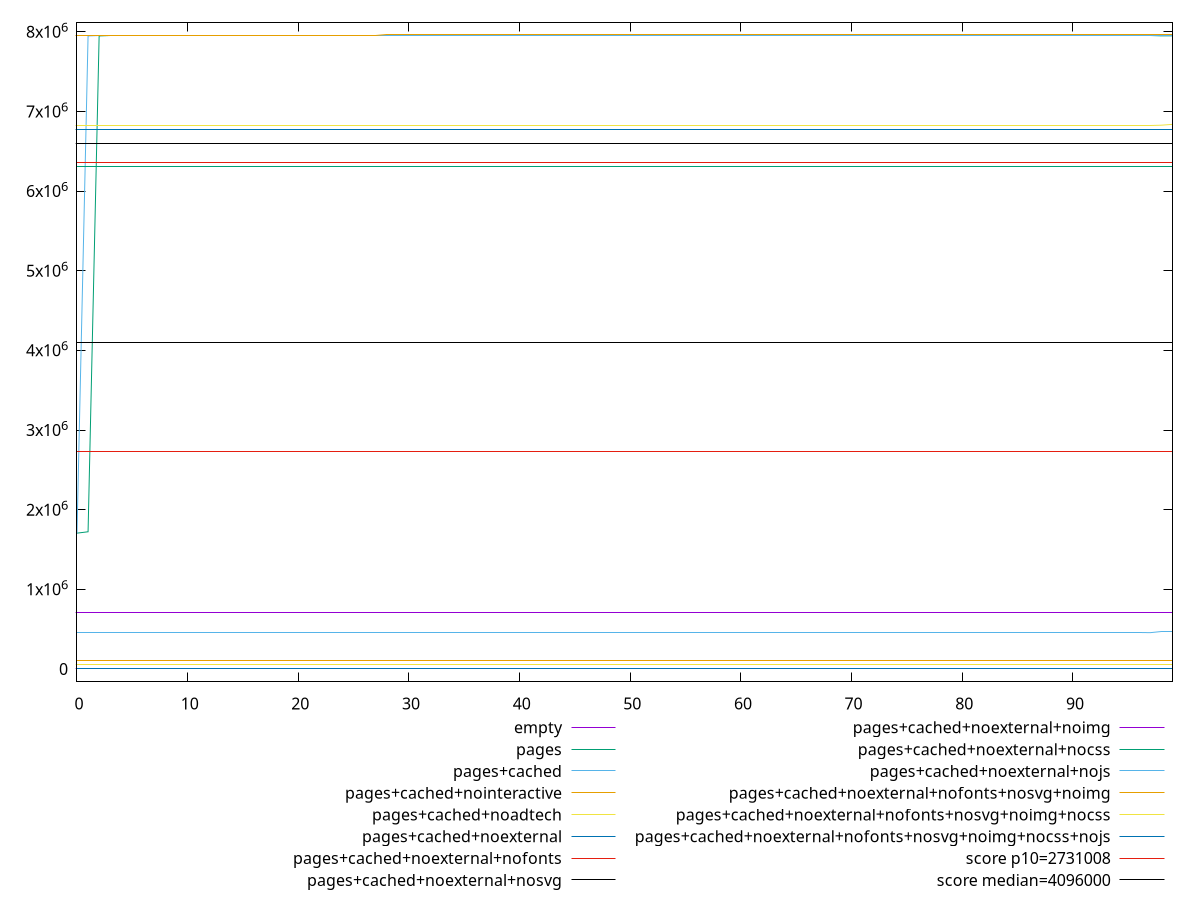 reset

$empty <<EOF
0 292
1 292
2 292
3 292
4 292
5 292
6 292
7 292
8 292
9 292
10 292
11 292
12 292
13 292
14 292
15 292
16 292
17 292
18 292
19 292
20 292
21 292
22 292
23 292
24 292
25 292
26 292
27 292
28 292
29 292
30 292
31 292
32 292
33 292
34 292
35 292
36 292
37 292
38 292
39 292
40 292
41 292
42 292
43 292
44 292
45 292
46 292
47 292
48 292
49 292
50 292
51 292
52 292
53 292
54 292
55 292
56 292
57 292
58 292
59 292
60 292
61 292
62 292
63 292
64 292
65 292
66 292
67 292
68 292
69 292
70 292
71 292
72 292
73 292
74 292
75 292
76 292
77 292
78 292
79 292
80 292
81 292
82 292
83 292
84 292
85 292
86 292
87 292
88 292
89 292
90 292
91 292
92 292
93 292
94 292
95 292
96 292
97 292
98 292
99 292
EOF

$pages <<EOF
0 1704956
1 1722288
2 7947933
3 7947944
4 7947945
5 7947945
6 7947946
7 7947946
8 7947951
9 7947951
10 7947952
11 7947952
12 7947952
13 7947952
14 7947952
15 7947953
16 7947957
17 7947957
18 7947958
19 7947958
20 7947958
21 7947958
22 7947958
23 7947958
24 7947958
25 7947958
26 7947958
27 7947958
28 7947959
29 7947969
30 7947975
31 7947975
32 7947976
33 7947976
34 7947980
35 7947980
36 7947981
37 7947982
38 7947982
39 7947986
40 7947986
41 7947987
42 7947987
43 7947987
44 7947988
45 7947988
46 7947988
47 7947988
48 7947988
49 7947988
50 7947993
51 7947994
52 7947994
53 7947994
54 7947994
55 7947994
56 7947994
57 7947994
58 7947994
59 7947995
60 7948011
61 7948011
62 7948011
63 7948012
64 7948012
65 7948017
66 7948017
67 7948017
68 7948017
69 7948018
70 7948018
71 7948018
72 7948018
73 7948018
74 7948018
75 7948022
76 7948023
77 7948023
78 7948023
79 7948023
80 7948024
81 7948024
82 7948024
83 7948024
84 7948024
85 7948024
86 7948024
87 7948024
88 7948024
89 7948024
90 7948024
91 7948024
92 7948029
93 7948030
94 7948030
95 7948329
96 7948355
97 7948355
98 7948720
99 7948796
EOF

$pagesCached <<EOF
0 1702593
1 7947982
2 7949418
3 7949423
4 7949424
5 7949427
6 7949428
7 7949428
8 7949430
9 7949430
10 7949431
11 7949431
12 7949431
13 7949432
14 7949432
15 7949432
16 7949433
17 7949434
18 7949435
19 7949436
20 7949437
21 7949438
22 7949439
23 7949439
24 7949439
25 7949440
26 7949441
27 7949441
28 7949441
29 7949442
30 7949442
31 7949442
32 7949443
33 7949443
34 7949444
35 7949445
36 7949445
37 7949445
38 7949445
39 7949446
40 7949446
41 7949447
42 7949447
43 7949447
44 7949447
45 7949448
46 7949449
47 7949449
48 7949450
49 7949450
50 7949450
51 7949450
52 7949450
53 7949450
54 7949451
55 7949451
56 7949451
57 7949452
58 7949452
59 7949452
60 7949452
61 7949453
62 7949453
63 7949453
64 7949453
65 7949454
66 7949455
67 7949455
68 7949456
69 7949456
70 7949456
71 7949456
72 7949456
73 7949457
74 7949458
75 7949458
76 7949459
77 7949459
78 7949460
79 7949460
80 7949461
81 7949461
82 7949461
83 7949461
84 7949462
85 7949462
86 7949462
87 7949462
88 7949462
89 7949462
90 7949463
91 7949464
92 7949465
93 7949467
94 7949467
95 7949468
96 7949469
97 7949471
98 7949472
99 7949472
EOF

$pagesCachedNointeractive <<EOF
0 7949427
1 7949430
2 7949431
3 7949431
4 7949434
5 7949436
6 7949443
7 7949444
8 7949445
9 7949445
10 7949446
11 7949446
12 7949448
13 7949448
14 7949449
15 7949450
16 7949451
17 7949452
18 7949454
19 7949456
20 7949457
21 7949459
22 7949459
23 7949462
24 7949462
25 7949463
26 7949470
27 7949479
28 7959852
29 7959853
30 7959860
31 7959861
32 7959862
33 7959862
34 7959862
35 7959862
36 7959863
37 7959864
38 7959865
39 7959865
40 7959866
41 7959867
42 7959867
43 7959868
44 7959868
45 7959869
46 7959869
47 7959870
48 7959870
49 7959871
50 7959871
51 7959872
52 7959872
53 7959872
54 7959873
55 7959874
56 7959874
57 7959874
58 7959875
59 7959876
60 7959877
61 7959878
62 7959878
63 7959878
64 7959878
65 7959879
66 7959879
67 7959879
68 7959880
69 7959881
70 7959881
71 7959882
72 7959882
73 7959882
74 7959882
75 7959883
76 7959884
77 7959884
78 7959885
79 7959885
80 7959885
81 7959885
82 7959886
83 7959886
84 7959886
85 7959888
86 7959889
87 7959889
88 7959889
89 7959890
90 7959892
91 7959892
92 7959893
93 7959895
94 7959897
95 7959898
96 7959899
97 7959899
98 7959903
99 7959908
EOF

$pagesCachedNoadtech <<EOF
0 6827167
1 6827169
2 6827169
3 6827171
4 6827174
5 6827175
6 6827175
7 6827176
8 6827176
9 6827176
10 6827176
11 6827176
12 6827176
13 6827177
14 6827179
15 6827179
16 6827179
17 6827181
18 6827181
19 6827181
20 6827181
21 6827182
22 6827183
23 6827184
24 6827184
25 6827184
26 6827184
27 6827185
28 6827185
29 6827185
30 6827185
31 6827186
32 6827186
33 6827187
34 6827187
35 6827187
36 6827187
37 6827187
38 6827188
39 6827188
40 6827189
41 6827189
42 6827189
43 6827190
44 6827190
45 6827190
46 6827190
47 6827191
48 6827191
49 6827191
50 6827191
51 6827191
52 6827191
53 6827192
54 6827192
55 6827192
56 6827192
57 6827192
58 6827193
59 6827193
60 6827193
61 6827193
62 6827193
63 6827194
64 6827195
65 6827195
66 6827195
67 6827195
68 6827196
69 6827196
70 6827196
71 6827197
72 6827197
73 6827197
74 6827197
75 6827197
76 6827198
77 6827199
78 6827199
79 6827199
80 6827200
81 6827200
82 6827200
83 6827200
84 6827201
85 6827202
86 6827203
87 6827203
88 6827203
89 6827204
90 6827205
91 6827206
92 6827206
93 6827207
94 6827208
95 6827210
96 6827213
97 6827214
98 6827220
99 6837611
EOF

$pagesCachedNoexternal <<EOF
0 6777187
1 6777189
2 6777191
3 6777192
4 6777193
5 6777194
6 6777194
7 6777199
8 6777199
9 6777199
10 6777200
11 6777200
12 6777200
13 6777201
14 6777201
15 6777201
16 6777203
17 6777203
18 6777204
19 6777204
20 6777204
21 6777204
22 6777204
23 6777204
24 6777204
25 6777205
26 6777205
27 6777205
28 6777206
29 6777206
30 6777206
31 6777206
32 6777206
33 6777207
34 6777207
35 6777207
36 6777207
37 6777208
38 6777208
39 6777208
40 6777208
41 6777208
42 6777209
43 6777209
44 6777209
45 6777209
46 6777209
47 6777209
48 6777209
49 6777209
50 6777210
51 6777210
52 6777210
53 6777210
54 6777211
55 6777211
56 6777211
57 6777211
58 6777212
59 6777212
60 6777212
61 6777213
62 6777213
63 6777213
64 6777214
65 6777214
66 6777214
67 6777214
68 6777215
69 6777215
70 6777215
71 6777215
72 6777215
73 6777215
74 6777216
75 6777217
76 6777217
77 6777219
78 6777219
79 6777219
80 6777219
81 6777219
82 6777219
83 6777220
84 6777220
85 6777220
86 6777221
87 6777221
88 6777221
89 6777221
90 6777221
91 6777223
92 6777223
93 6777225
94 6777227
95 6777228
96 6777228
97 6777230
98 6777231
99 6777237
EOF

$pagesCachedNoexternalNofonts <<EOF
0 6356730
1 6356731
2 6356731
3 6356731
4 6356733
5 6356733
6 6356734
7 6356735
8 6356737
9 6356738
10 6356739
11 6356739
12 6356742
13 6356742
14 6356742
15 6356743
16 6356743
17 6356744
18 6356744
19 6356744
20 6356744
21 6356744
22 6356744
23 6356744
24 6356745
25 6356745
26 6356745
27 6356746
28 6356746
29 6356746
30 6356747
31 6356747
32 6356747
33 6356748
34 6356748
35 6356748
36 6356749
37 6356749
38 6356749
39 6356750
40 6356750
41 6356750
42 6356751
43 6356751
44 6356751
45 6356751
46 6356752
47 6356752
48 6356752
49 6356753
50 6356753
51 6356753
52 6356753
53 6356753
54 6356754
55 6356754
56 6356754
57 6356754
58 6356754
59 6356755
60 6356755
61 6356755
62 6356755
63 6356755
64 6356756
65 6356756
66 6356756
67 6356756
68 6356756
69 6356757
70 6356757
71 6356757
72 6356757
73 6356757
74 6356758
75 6356758
76 6356759
77 6356759
78 6356759
79 6356759
80 6356760
81 6356760
82 6356761
83 6356761
84 6356762
85 6356762
86 6356762
87 6356763
88 6356764
89 6356764
90 6356765
91 6356765
92 6356765
93 6356766
94 6356766
95 6356767
96 6356767
97 6356767
98 6356767
99 6356768
EOF

$pagesCachedNoexternalNosvg <<EOF
0 6591596
1 6591597
2 6591605
3 6591605
4 6591607
5 6591607
6 6591607
7 6591608
8 6591608
9 6591610
10 6591610
11 6591612
12 6591612
13 6591614
14 6591615
15 6591615
16 6591615
17 6591616
18 6591616
19 6591616
20 6591616
21 6591616
22 6591616
23 6591617
24 6591617
25 6591617
26 6591618
27 6591618
28 6591618
29 6591618
30 6591618
31 6591619
32 6591620
33 6591620
34 6591620
35 6591620
36 6591621
37 6591621
38 6591621
39 6591621
40 6591622
41 6591622
42 6591622
43 6591622
44 6591623
45 6591623
46 6591623
47 6591623
48 6591623
49 6591623
50 6591623
51 6591624
52 6591624
53 6591624
54 6591625
55 6591626
56 6591626
57 6591627
58 6591627
59 6591627
60 6591628
61 6591628
62 6591628
63 6591629
64 6591629
65 6591629
66 6591629
67 6591629
68 6591629
69 6591629
70 6591630
71 6591630
72 6591630
73 6591630
74 6591630
75 6591630
76 6591631
77 6591631
78 6591631
79 6591631
80 6591632
81 6591632
82 6591632
83 6591633
84 6591633
85 6591633
86 6591634
87 6591635
88 6591635
89 6591635
90 6591635
91 6591635
92 6591635
93 6591636
94 6591636
95 6591637
96 6591637
97 6591637
98 6591640
99 6591644
EOF

$pagesCachedNoexternalNoimg <<EOF
0 713134
1 713135
2 713140
3 713140
4 713141
5 713141
6 713141
7 713141
8 713142
9 713142
10 713142
11 713142
12 713142
13 713143
14 713143
15 713143
16 713144
17 713146
18 713146
19 713146
20 713146
21 713146
22 713146
23 713147
24 713147
25 713147
26 713147
27 713147
28 713147
29 713148
30 713148
31 713148
32 713148
33 713148
34 713148
35 713148
36 713148
37 713148
38 713148
39 713149
40 713149
41 713149
42 713149
43 713149
44 713149
45 713149
46 713149
47 713149
48 713149
49 713149
50 713149
51 713149
52 713149
53 713149
54 713150
55 713150
56 713150
57 713150
58 713150
59 713150
60 713150
61 713151
62 713151
63 713151
64 713151
65 713151
66 713152
67 713152
68 713152
69 713152
70 713152
71 713152
72 713152
73 713152
74 713152
75 713152
76 713152
77 713152
78 713153
79 713153
80 713154
81 713155
82 713155
83 713155
84 713155
85 713155
86 713156
87 713156
88 713156
89 713156
90 713156
91 713156
92 713157
93 713157
94 713157
95 713158
96 713159
97 713159
98 713161
99 713164
EOF

$pagesCachedNoexternalNocss <<EOF
0 6311550
1 6311551
2 6311554
3 6311557
4 6311559
5 6311561
6 6311561
7 6311562
8 6311562
9 6311562
10 6311563
11 6311563
12 6311563
13 6311566
14 6311566
15 6311566
16 6311566
17 6311567
18 6311567
19 6311567
20 6311567
21 6311567
22 6311567
23 6311568
24 6311568
25 6311569
26 6311569
27 6311569
28 6311569
29 6311569
30 6311569
31 6311569
32 6311569
33 6311570
34 6311570
35 6311570
36 6311570
37 6311570
38 6311570
39 6311571
40 6311572
41 6311572
42 6311572
43 6311573
44 6311573
45 6311573
46 6311573
47 6311574
48 6311574
49 6311575
50 6311575
51 6311575
52 6311575
53 6311576
54 6311576
55 6311576
56 6311576
57 6311577
58 6311577
59 6311577
60 6311577
61 6311578
62 6311578
63 6311578
64 6311579
65 6311579
66 6311579
67 6311579
68 6311580
69 6311580
70 6311580
71 6311580
72 6311580
73 6311580
74 6311580
75 6311581
76 6311581
77 6311582
78 6311582
79 6311583
80 6311583
81 6311583
82 6311583
83 6311584
84 6311584
85 6311584
86 6311584
87 6311586
88 6311587
89 6311587
90 6311588
91 6311588
92 6311588
93 6311588
94 6311589
95 6311590
96 6311590
97 6311590
98 6311590
99 6311591
EOF

$pagesCachedNoexternalNojs <<EOF
0 455561
1 455567
2 455568
3 455568
4 455569
5 455573
6 455574
7 455574
8 455574
9 455575
10 455575
11 455575
12 455575
13 455575
14 455575
15 455575
16 455576
17 455576
18 455576
19 455576
20 455576
21 455576
22 455576
23 455576
24 455576
25 455576
26 455576
27 455576
28 455576
29 455577
30 455577
31 455577
32 455577
33 455577
34 455580
35 455581
36 455581
37 455581
38 455581
39 455581
40 455581
41 455581
42 455582
43 455582
44 455582
45 455582
46 455582
47 455582
48 455582
49 455583
50 455583
51 455583
52 455583
53 455583
54 455583
55 455583
56 455583
57 455583
58 455583
59 455583
60 455583
61 455584
62 455584
63 455584
64 455584
65 455584
66 455584
67 455584
68 455584
69 455584
70 455584
71 455584
72 455584
73 455584
74 455584
75 455584
76 455584
77 455584
78 455584
79 455584
80 455585
81 455589
82 455590
83 455590
84 455590
85 455590
86 455590
87 455591
88 455591
89 455591
90 455591
91 455591
92 455591
93 455591
94 455592
95 455595
96 455597
97 455608
98 466008
99 466013
EOF

$pagesCachedNoexternalNofontsNosvgNoimg <<EOF
0 107089
1 107089
2 107089
3 107089
4 107089
5 107089
6 107089
7 107089
8 107089
9 107089
10 107095
11 107096
12 107096
13 107096
14 107096
15 107096
16 107096
17 107096
18 107096
19 107096
20 107096
21 107096
22 107096
23 107096
24 107096
25 107096
26 107096
27 107096
28 107096
29 107096
30 107096
31 107096
32 107096
33 107096
34 107096
35 107096
36 107096
37 107096
38 107096
39 107096
40 107096
41 107096
42 107096
43 107096
44 107096
45 107096
46 107097
47 107097
48 107097
49 107097
50 107097
51 107102
52 107102
53 107102
54 107102
55 107102
56 107102
57 107103
58 107103
59 107103
60 107103
61 107103
62 107103
63 107103
64 107103
65 107103
66 107103
67 107103
68 107103
69 107103
70 107103
71 107103
72 107103
73 107103
74 107103
75 107103
76 107103
77 107103
78 107103
79 107103
80 107103
81 107104
82 107104
83 107104
84 107104
85 107104
86 107104
87 107104
88 107104
89 107104
90 107104
91 107108
92 107108
93 107109
94 107109
95 107109
96 107110
97 107110
98 107111
99 107112
EOF

$pagesCachedNoexternalNofontsNosvgNoimgNocss <<EOF
0 61919
1 61919
2 61919
3 61919
4 61919
5 61919
6 61919
7 61919
8 61919
9 61919
10 61919
11 61919
12 61919
13 61919
14 61919
15 61919
16 61925
17 61925
18 61925
19 61925
20 61925
21 61926
22 61926
23 61926
24 61926
25 61926
26 61926
27 61926
28 61926
29 61926
30 61926
31 61926
32 61926
33 61926
34 61926
35 61926
36 61926
37 61926
38 61926
39 61926
40 61926
41 61926
42 61926
43 61926
44 61926
45 61926
46 61926
47 61926
48 61926
49 61926
50 61926
51 61926
52 61926
53 61926
54 61926
55 61926
56 61926
57 61926
58 61926
59 61926
60 61926
61 61926
62 61926
63 61926
64 61926
65 61926
66 61926
67 61926
68 61926
69 61926
70 61926
71 61926
72 61926
73 61926
74 61926
75 61926
76 61926
77 61927
78 61927
79 61927
80 61927
81 61927
82 61927
83 61927
84 61927
85 61927
86 61927
87 61927
88 61927
89 61927
90 61927
91 61927
92 61927
93 61927
94 61927
95 61927
96 61927
97 61927
98 61927
99 61927
EOF

$pagesCachedNoexternalNofontsNosvgNoimgNocssNojs <<EOF
0 6614
1 6614
2 6614
3 6614
4 6614
5 6614
6 6614
7 6614
8 6614
9 6614
10 6614
11 6614
12 6614
13 6614
14 6614
15 6614
16 6614
17 6614
18 6614
19 6614
20 6614
21 6614
22 6614
23 6614
24 6614
25 6614
26 6614
27 6614
28 6614
29 6614
30 6614
31 6614
32 6614
33 6614
34 6614
35 6614
36 6614
37 6614
38 6614
39 6614
40 6614
41 6614
42 6614
43 6614
44 6614
45 6614
46 6614
47 6614
48 6614
49 6614
50 6614
51 6614
52 6614
53 6614
54 6614
55 6614
56 6614
57 6614
58 6614
59 6614
60 6614
61 6614
62 6614
63 6614
64 6614
65 6614
66 6614
67 6614
68 6614
69 6614
70 6614
71 6614
72 6614
73 6614
74 6614
75 6614
76 6614
77 6614
78 6614
79 6614
80 6614
81 6614
82 6614
83 6614
84 6614
85 6614
86 6614
87 6614
88 6614
89 6614
90 6614
91 6614
92 6614
93 6620
94 6620
95 6620
96 6620
97 6620
98 6621
99 6621
EOF

set key outside below
set xrange [0:99]
set yrange [-158900.32:8119100.32]
set trange [-158900.32:8119100.32]
set terminal svg size 640, 760 enhanced background rgb 'white'
set output "reprap/total-byte-weight/comparison/sorted/all_raw.svg"

plot $empty title "empty" with line, \
     $pages title "pages" with line, \
     $pagesCached title "pages+cached" with line, \
     $pagesCachedNointeractive title "pages+cached+nointeractive" with line, \
     $pagesCachedNoadtech title "pages+cached+noadtech" with line, \
     $pagesCachedNoexternal title "pages+cached+noexternal" with line, \
     $pagesCachedNoexternalNofonts title "pages+cached+noexternal+nofonts" with line, \
     $pagesCachedNoexternalNosvg title "pages+cached+noexternal+nosvg" with line, \
     $pagesCachedNoexternalNoimg title "pages+cached+noexternal+noimg" with line, \
     $pagesCachedNoexternalNocss title "pages+cached+noexternal+nocss" with line, \
     $pagesCachedNoexternalNojs title "pages+cached+noexternal+nojs" with line, \
     $pagesCachedNoexternalNofontsNosvgNoimg title "pages+cached+noexternal+nofonts+nosvg+noimg" with line, \
     $pagesCachedNoexternalNofontsNosvgNoimgNocss title "pages+cached+noexternal+nofonts+nosvg+noimg+nocss" with line, \
     $pagesCachedNoexternalNofontsNosvgNoimgNocssNojs title "pages+cached+noexternal+nofonts+nosvg+noimg+nocss+nojs" with line, \
     2731008 title "score p10=2731008", \
     4096000 title "score median=4096000"

reset
